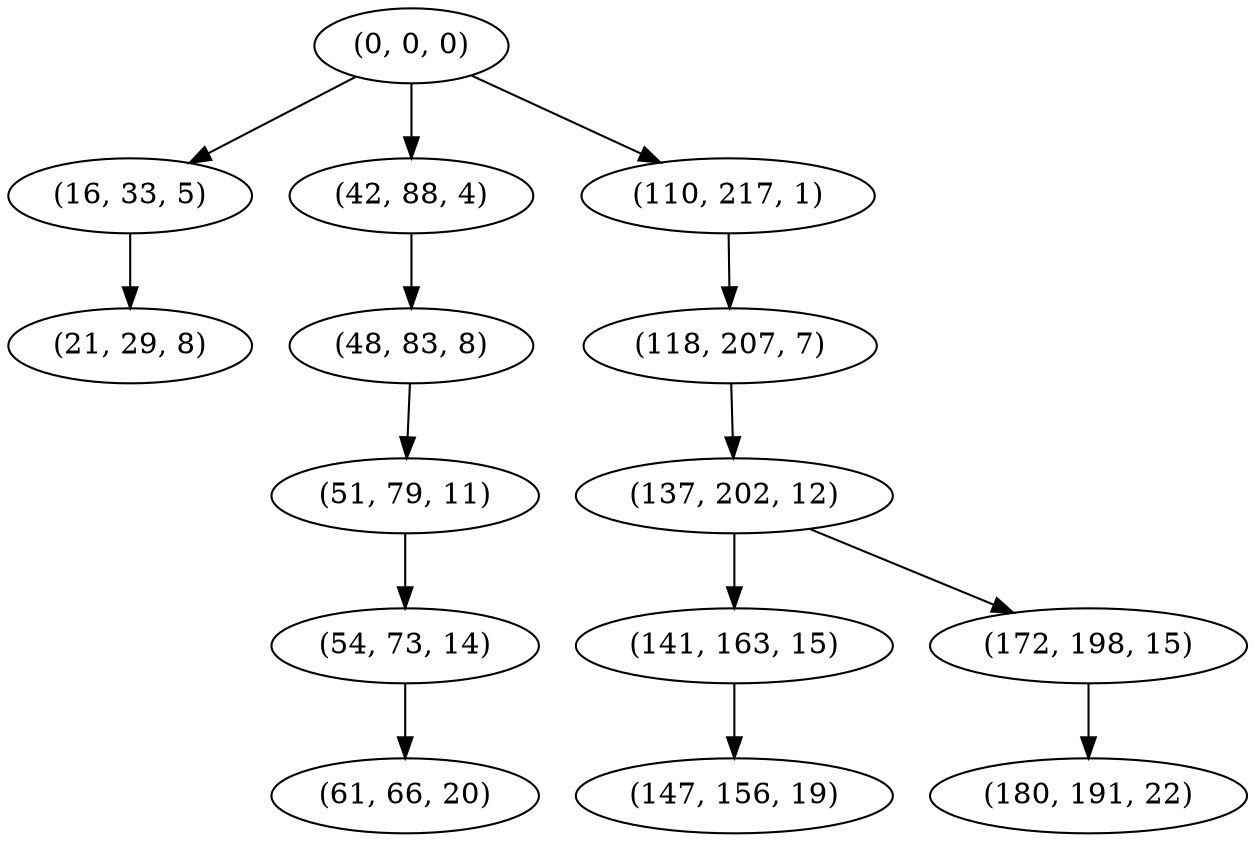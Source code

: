 digraph tree {
    "(0, 0, 0)";
    "(16, 33, 5)";
    "(21, 29, 8)";
    "(42, 88, 4)";
    "(48, 83, 8)";
    "(51, 79, 11)";
    "(54, 73, 14)";
    "(61, 66, 20)";
    "(110, 217, 1)";
    "(118, 207, 7)";
    "(137, 202, 12)";
    "(141, 163, 15)";
    "(147, 156, 19)";
    "(172, 198, 15)";
    "(180, 191, 22)";
    "(0, 0, 0)" -> "(16, 33, 5)";
    "(0, 0, 0)" -> "(42, 88, 4)";
    "(0, 0, 0)" -> "(110, 217, 1)";
    "(16, 33, 5)" -> "(21, 29, 8)";
    "(42, 88, 4)" -> "(48, 83, 8)";
    "(48, 83, 8)" -> "(51, 79, 11)";
    "(51, 79, 11)" -> "(54, 73, 14)";
    "(54, 73, 14)" -> "(61, 66, 20)";
    "(110, 217, 1)" -> "(118, 207, 7)";
    "(118, 207, 7)" -> "(137, 202, 12)";
    "(137, 202, 12)" -> "(141, 163, 15)";
    "(137, 202, 12)" -> "(172, 198, 15)";
    "(141, 163, 15)" -> "(147, 156, 19)";
    "(172, 198, 15)" -> "(180, 191, 22)";
}
